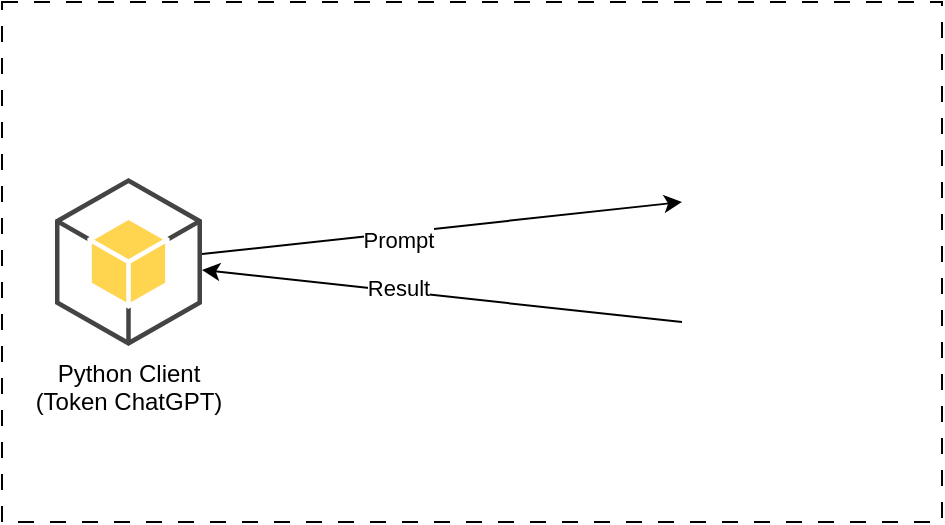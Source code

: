 <mxfile version="22.1.2" type="device" pages="3">
  <diagram name="Parte 1" id="M2trhIGjdIh5F20qQOht">
    <mxGraphModel dx="1050" dy="621" grid="1" gridSize="10" guides="1" tooltips="1" connect="1" arrows="1" fold="1" page="1" pageScale="1" pageWidth="827" pageHeight="1169" math="0" shadow="0">
      <root>
        <mxCell id="0" />
        <mxCell id="1" parent="0" />
        <mxCell id="xF5qXMgO_giMCzWnj4xr-1" value="" style="rounded=0;whiteSpace=wrap;html=1;fillColor=none;dashed=1;dashPattern=8 8;" vertex="1" parent="1">
          <mxGeometry x="280" y="190" width="470" height="260" as="geometry" />
        </mxCell>
        <mxCell id="QohoacExlmjjKO-GYYum-3" value="Python Client&lt;br&gt;(Token ChatGPT)" style="outlineConnect=0;dashed=0;verticalLabelPosition=bottom;verticalAlign=top;align=center;html=1;shape=mxgraph.aws3.android;fillColor=#FFD44F;gradientColor=none;" vertex="1" parent="1">
          <mxGeometry x="306.5" y="278" width="73.5" height="84" as="geometry" />
        </mxCell>
        <mxCell id="QohoacExlmjjKO-GYYum-5" value="" style="endArrow=classic;html=1;rounded=0;entryX=0;entryY=0.25;entryDx=0;entryDy=0;" edge="1" parent="1" source="QohoacExlmjjKO-GYYum-3" target="QohoacExlmjjKO-GYYum-1">
          <mxGeometry width="50" height="50" relative="1" as="geometry">
            <mxPoint x="387.02" y="291.686" as="sourcePoint" />
            <mxPoint x="600" y="310" as="targetPoint" />
          </mxGeometry>
        </mxCell>
        <mxCell id="QohoacExlmjjKO-GYYum-7" value="Prompt" style="edgeLabel;html=1;align=center;verticalAlign=middle;resizable=0;points=[];" vertex="1" connectable="0" parent="QohoacExlmjjKO-GYYum-5">
          <mxGeometry x="-0.19" y="-3" relative="1" as="geometry">
            <mxPoint as="offset" />
          </mxGeometry>
        </mxCell>
        <mxCell id="QohoacExlmjjKO-GYYum-6" value="" style="endArrow=classic;html=1;rounded=0;exitX=0;exitY=0.75;exitDx=0;exitDy=0;" edge="1" parent="1" source="QohoacExlmjjKO-GYYum-1" target="QohoacExlmjjKO-GYYum-3">
          <mxGeometry width="50" height="50" relative="1" as="geometry">
            <mxPoint x="390" y="350" as="sourcePoint" />
            <mxPoint x="390.842" y="349.604" as="targetPoint" />
          </mxGeometry>
        </mxCell>
        <mxCell id="QohoacExlmjjKO-GYYum-8" value="Result" style="edgeLabel;html=1;align=center;verticalAlign=middle;resizable=0;points=[];" vertex="1" connectable="0" parent="QohoacExlmjjKO-GYYum-6">
          <mxGeometry x="0.187" y="-2" relative="1" as="geometry">
            <mxPoint as="offset" />
          </mxGeometry>
        </mxCell>
        <mxCell id="QohoacExlmjjKO-GYYum-1" value="" style="shape=image;verticalLabelPosition=bottom;labelBackgroundColor=default;verticalAlign=top;aspect=fixed;imageAspect=0;image=https://thumbs.dreamstime.com/b/minsk-belarus-openai-chatgpt-logo-artifical-chatbot-system-chat-bot-button-web-app-phone-icon-symbol-editorial-vector-278857334.jpg;" vertex="1" parent="1">
          <mxGeometry x="620" y="260" width="120" height="120" as="geometry" />
        </mxCell>
      </root>
    </mxGraphModel>
  </diagram>
  <diagram id="NC8Z4ar9gUErGZRn_mzv" name="Parte 2">
    <mxGraphModel dx="1050" dy="621" grid="1" gridSize="10" guides="1" tooltips="1" connect="1" arrows="1" fold="1" page="1" pageScale="1" pageWidth="827" pageHeight="1169" math="0" shadow="0">
      <root>
        <mxCell id="0" />
        <mxCell id="1" parent="0" />
        <mxCell id="26gygtAnNaceS7NRtWTy-1" value="" style="rounded=0;whiteSpace=wrap;html=1;fillColor=none;dashed=1;dashPattern=8 8;" vertex="1" parent="1">
          <mxGeometry x="170" y="210" width="590" height="360" as="geometry" />
        </mxCell>
        <mxCell id="pskvfLXr57f7JXPOHXPj-1" value="" style="shape=image;verticalLabelPosition=bottom;labelBackgroundColor=default;verticalAlign=top;aspect=fixed;imageAspect=0;image=https://thumbs.dreamstime.com/b/minsk-belarus-openai-chatgpt-logo-artifical-chatbot-system-chat-bot-button-web-app-phone-icon-symbol-editorial-vector-278857334.jpg;" vertex="1" parent="1">
          <mxGeometry x="540" y="260" width="120" height="120" as="geometry" />
        </mxCell>
        <mxCell id="pskvfLXr57f7JXPOHXPj-2" value="Python App&lt;br&gt;(Token API ChatGPT)" style="outlineConnect=0;dashed=0;verticalLabelPosition=bottom;verticalAlign=top;align=center;html=1;shape=mxgraph.aws3.android;fillColor=#FFD44F;gradientColor=none;" vertex="1" parent="1">
          <mxGeometry x="230" y="250" width="73.5" height="84" as="geometry" />
        </mxCell>
        <mxCell id="pskvfLXr57f7JXPOHXPj-4" value="" style="endArrow=classic;html=1;rounded=0;entryX=0;entryY=0.25;entryDx=0;entryDy=0;" edge="1" parent="1" source="pskvfLXr57f7JXPOHXPj-2" target="pskvfLXr57f7JXPOHXPj-1">
          <mxGeometry width="50" height="50" relative="1" as="geometry">
            <mxPoint x="306.02" y="268.686" as="sourcePoint" />
            <mxPoint x="499" y="290" as="targetPoint" />
          </mxGeometry>
        </mxCell>
        <mxCell id="pskvfLXr57f7JXPOHXPj-5" value="Prompt" style="edgeLabel;html=1;align=center;verticalAlign=middle;resizable=0;points=[];" vertex="1" connectable="0" parent="pskvfLXr57f7JXPOHXPj-4">
          <mxGeometry x="-0.19" y="-3" relative="1" as="geometry">
            <mxPoint as="offset" />
          </mxGeometry>
        </mxCell>
        <mxCell id="pskvfLXr57f7JXPOHXPj-6" value="" style="endArrow=classic;html=1;rounded=0;exitX=0;exitY=0.75;exitDx=0;exitDy=0;entryX=1;entryY=0.5;entryDx=0;entryDy=0;entryPerimeter=0;" edge="1" parent="1" source="pskvfLXr57f7JXPOHXPj-1" target="pskvfLXr57f7JXPOHXPj-8">
          <mxGeometry width="50" height="50" relative="1" as="geometry">
            <mxPoint x="289" y="330" as="sourcePoint" />
            <mxPoint x="309" y="330" as="targetPoint" />
          </mxGeometry>
        </mxCell>
        <mxCell id="pskvfLXr57f7JXPOHXPj-7" value="Insert" style="edgeLabel;html=1;align=center;verticalAlign=middle;resizable=0;points=[];" vertex="1" connectable="0" parent="pskvfLXr57f7JXPOHXPj-6">
          <mxGeometry x="0.187" y="-2" relative="1" as="geometry">
            <mxPoint as="offset" />
          </mxGeometry>
        </mxCell>
        <mxCell id="pskvfLXr57f7JXPOHXPj-8" value="Vector Database in Memory" style="shape=cylinder3;whiteSpace=wrap;html=1;boundedLbl=1;backgroundOutline=1;size=15;" vertex="1" parent="1">
          <mxGeometry x="384" y="400" width="60" height="80" as="geometry" />
        </mxCell>
        <mxCell id="pskvfLXr57f7JXPOHXPj-9" value="" style="endArrow=classic;html=1;rounded=0;exitX=0;exitY=0.5;exitDx=0;exitDy=0;exitPerimeter=0;" edge="1" parent="1" source="pskvfLXr57f7JXPOHXPj-8" target="pskvfLXr57f7JXPOHXPj-2">
          <mxGeometry width="50" height="50" relative="1" as="geometry">
            <mxPoint x="390" y="350" as="sourcePoint" />
            <mxPoint x="306.51" y="317" as="targetPoint" />
          </mxGeometry>
        </mxCell>
        <mxCell id="dAKR40DrR1aZQtVC5gmH-1" value="Result" style="edgeLabel;html=1;align=center;verticalAlign=middle;resizable=0;points=[];" vertex="1" connectable="0" parent="pskvfLXr57f7JXPOHXPj-9">
          <mxGeometry x="0.092" y="2" relative="1" as="geometry">
            <mxPoint as="offset" />
          </mxGeometry>
        </mxCell>
        <mxCell id="1hHfc9OywtUMnChzHIMT-1" value="doc1, &quot;lorem ipsum..&quot;&lt;br&gt;doc2, &quot;Ut enim ad...&quot;&lt;br&gt;..." style="text;html=1;strokeColor=none;fillColor=none;align=center;verticalAlign=middle;whiteSpace=wrap;rounded=0;shadow=1;fontStyle=1;fontColor=#737373;" vertex="1" parent="1">
          <mxGeometry x="600" y="400" width="170" height="50" as="geometry" />
        </mxCell>
        <mxCell id="1hHfc9OywtUMnChzHIMT-2" value="doc1, [0.1, -0.8, 0.9, ...]&lt;br&gt;doc2, [0.1, 0.7, -0.2, ...]&lt;br&gt;..." style="text;html=1;strokeColor=none;fillColor=none;align=center;verticalAlign=middle;whiteSpace=wrap;rounded=0;shadow=1;fontStyle=1;fontColor=#737373;" vertex="1" parent="1">
          <mxGeometry x="460" y="530" width="140" height="30" as="geometry" />
        </mxCell>
        <mxCell id="1hHfc9OywtUMnChzHIMT-3" value="" style="endArrow=classic;html=1;rounded=0;strokeColor=#575757;startSize=15;endSize=10;" edge="1" parent="1">
          <mxGeometry width="50" height="50" relative="1" as="geometry">
            <mxPoint x="650" y="460" as="sourcePoint" />
            <mxPoint x="600" y="500" as="targetPoint" />
          </mxGeometry>
        </mxCell>
        <mxCell id="pzGrrWcmF-2ix5HONxLn-1" value="1. doc1, score: 0.99&lt;br&gt;2. doc4, score 0.77&lt;br&gt;..." style="text;html=1;strokeColor=none;fillColor=none;align=center;verticalAlign=middle;whiteSpace=wrap;rounded=0;shadow=1;fontStyle=1;fontColor=#737373;" vertex="1" parent="1">
          <mxGeometry x="181.75" y="400" width="170" height="50" as="geometry" />
        </mxCell>
      </root>
    </mxGraphModel>
  </diagram>
  <diagram id="KGhm1MBDm7brW4euwDCU" name="Parte 3">
    <mxGraphModel dx="1050" dy="621" grid="1" gridSize="10" guides="1" tooltips="1" connect="1" arrows="1" fold="1" page="1" pageScale="1" pageWidth="827" pageHeight="1169" math="0" shadow="0">
      <root>
        <mxCell id="0" />
        <mxCell id="1" parent="0" />
        <mxCell id="0ts6H8Uc2uDWb6Eidwio-19" value="" style="rounded=0;whiteSpace=wrap;html=1;fillColor=none;dashed=1;" vertex="1" parent="1">
          <mxGeometry x="130" y="210" width="640" height="370" as="geometry" />
        </mxCell>
        <mxCell id="0ts6H8Uc2uDWb6Eidwio-2" value="Open AI&#xa;API" style="shape=image;verticalLabelPosition=bottom;labelBackgroundColor=default;verticalAlign=top;aspect=fixed;imageAspect=0;image=https://thumbs.dreamstime.com/b/minsk-belarus-openai-chatgpt-logo-artifical-chatbot-system-chat-bot-button-web-app-phone-icon-symbol-editorial-vector-278857334.jpg;" vertex="1" parent="1">
          <mxGeometry x="580" y="240" width="120" height="120" as="geometry" />
        </mxCell>
        <mxCell id="0ts6H8Uc2uDWb6Eidwio-3" value="Python&lt;br&gt;App&lt;br&gt;(Token API ChatGPT&lt;br&gt;Token API Pinecone client)" style="outlineConnect=0;dashed=0;verticalLabelPosition=bottom;verticalAlign=top;align=center;html=1;shape=mxgraph.aws3.android;fillColor=#FFD44F;gradientColor=none;" vertex="1" parent="1">
          <mxGeometry x="210" y="230" width="73.5" height="84" as="geometry" />
        </mxCell>
        <mxCell id="0ts6H8Uc2uDWb6Eidwio-5" value="" style="endArrow=classic;html=1;rounded=0;entryX=0;entryY=0.25;entryDx=0;entryDy=0;" edge="1" parent="1" source="0ts6H8Uc2uDWb6Eidwio-3" target="0ts6H8Uc2uDWb6Eidwio-2">
          <mxGeometry width="50" height="50" relative="1" as="geometry">
            <mxPoint x="158" y="294.374" as="sourcePoint" />
            <mxPoint x="499" y="290" as="targetPoint" />
          </mxGeometry>
        </mxCell>
        <mxCell id="0ts6H8Uc2uDWb6Eidwio-6" value="Text query" style="edgeLabel;html=1;align=center;verticalAlign=middle;resizable=0;points=[];" vertex="1" connectable="0" parent="0ts6H8Uc2uDWb6Eidwio-5">
          <mxGeometry x="-0.19" y="-3" relative="1" as="geometry">
            <mxPoint as="offset" />
          </mxGeometry>
        </mxCell>
        <mxCell id="0ts6H8Uc2uDWb6Eidwio-7" value="" style="endArrow=classic;html=1;rounded=0;exitX=0;exitY=0.75;exitDx=0;exitDy=0;entryX=1;entryY=0.5;entryDx=0;entryDy=0;entryPerimeter=0;" edge="1" parent="1" source="0ts6H8Uc2uDWb6Eidwio-2" target="0ts6H8Uc2uDWb6Eidwio-9">
          <mxGeometry width="50" height="50" relative="1" as="geometry">
            <mxPoint x="289" y="330" as="sourcePoint" />
            <mxPoint x="309" y="330" as="targetPoint" />
          </mxGeometry>
        </mxCell>
        <mxCell id="0ts6H8Uc2uDWb6Eidwio-14" value="Insert" style="edgeLabel;html=1;align=center;verticalAlign=middle;resizable=0;points=[];" vertex="1" connectable="0" parent="0ts6H8Uc2uDWb6Eidwio-7">
          <mxGeometry x="0.036" y="4" relative="1" as="geometry">
            <mxPoint as="offset" />
          </mxGeometry>
        </mxCell>
        <mxCell id="0ts6H8Uc2uDWb6Eidwio-9" value="Vector Database pinecone" style="shape=cylinder3;whiteSpace=wrap;html=1;boundedLbl=1;backgroundOutline=1;size=15;" vertex="1" parent="1">
          <mxGeometry x="384" y="480" width="60" height="80" as="geometry" />
        </mxCell>
        <mxCell id="0ts6H8Uc2uDWb6Eidwio-10" value="" style="endArrow=classic;html=1;rounded=0;exitX=0;exitY=0.5;exitDx=0;exitDy=0;exitPerimeter=0;" edge="1" parent="1" source="0ts6H8Uc2uDWb6Eidwio-9" target="0ts6H8Uc2uDWb6Eidwio-3">
          <mxGeometry width="50" height="50" relative="1" as="geometry">
            <mxPoint x="390" y="350" as="sourcePoint" />
            <mxPoint x="158" y="334.166" as="targetPoint" />
          </mxGeometry>
        </mxCell>
        <mxCell id="0ts6H8Uc2uDWb6Eidwio-16" value="Result" style="edgeLabel;html=1;align=center;verticalAlign=middle;resizable=0;points=[];" vertex="1" connectable="0" parent="0ts6H8Uc2uDWb6Eidwio-10">
          <mxGeometry x="-0.293" y="3" relative="1" as="geometry">
            <mxPoint as="offset" />
          </mxGeometry>
        </mxCell>
        <mxCell id="0ts6H8Uc2uDWb6Eidwio-12" value="&quot;What...?&quot;" style="text;html=1;strokeColor=none;fillColor=none;align=center;verticalAlign=middle;whiteSpace=wrap;rounded=0;shadow=1;fontStyle=1;fontColor=#737373;" vertex="1" parent="1">
          <mxGeometry x="350" y="285" width="110" height="30" as="geometry" />
        </mxCell>
        <mxCell id="0ts6H8Uc2uDWb6Eidwio-13" value="1. doc1, score: 0.99&lt;br&gt;2. doc4, score 0.77&lt;br&gt;..." style="text;html=1;strokeColor=none;fillColor=none;align=center;verticalAlign=middle;whiteSpace=wrap;rounded=0;shadow=1;fontStyle=1;fontColor=#737373;" vertex="1" parent="1">
          <mxGeometry x="120" y="400" width="170" height="50" as="geometry" />
        </mxCell>
        <mxCell id="0ts6H8Uc2uDWb6Eidwio-15" value="doc1, &quot;lorem ipsum..&quot;&lt;br&gt;doc2, &quot;Ut enim ad...&quot;&lt;br&gt;..." style="text;html=1;strokeColor=none;fillColor=none;align=center;verticalAlign=middle;whiteSpace=wrap;rounded=0;shadow=1;fontStyle=1;fontColor=#737373;" vertex="1" parent="1">
          <mxGeometry x="600" y="400" width="170" height="50" as="geometry" />
        </mxCell>
        <mxCell id="0ts6H8Uc2uDWb6Eidwio-17" value="doc1, [0.1, -0.8, 0.9, ...]&lt;br&gt;doc2, [0.1, 0.7, -0.2, ...]&lt;br&gt;..." style="text;html=1;strokeColor=none;fillColor=none;align=center;verticalAlign=middle;whiteSpace=wrap;rounded=0;shadow=1;fontStyle=1;fontColor=#737373;" vertex="1" parent="1">
          <mxGeometry x="460" y="530" width="140" height="30" as="geometry" />
        </mxCell>
        <mxCell id="0ts6H8Uc2uDWb6Eidwio-18" value="" style="endArrow=classic;html=1;rounded=0;strokeColor=#575757;startSize=15;endSize=10;" edge="1" parent="1">
          <mxGeometry width="50" height="50" relative="1" as="geometry">
            <mxPoint x="650" y="460" as="sourcePoint" />
            <mxPoint x="600" y="500" as="targetPoint" />
          </mxGeometry>
        </mxCell>
        <mxCell id="OtPQD_7NGxjExZJl0zMW-1" value="" style="rounded=0;whiteSpace=wrap;html=1;fillColor=none;dashed=1;" vertex="1" parent="1">
          <mxGeometry x="370" y="470" width="90" height="100" as="geometry" />
        </mxCell>
      </root>
    </mxGraphModel>
  </diagram>
</mxfile>
